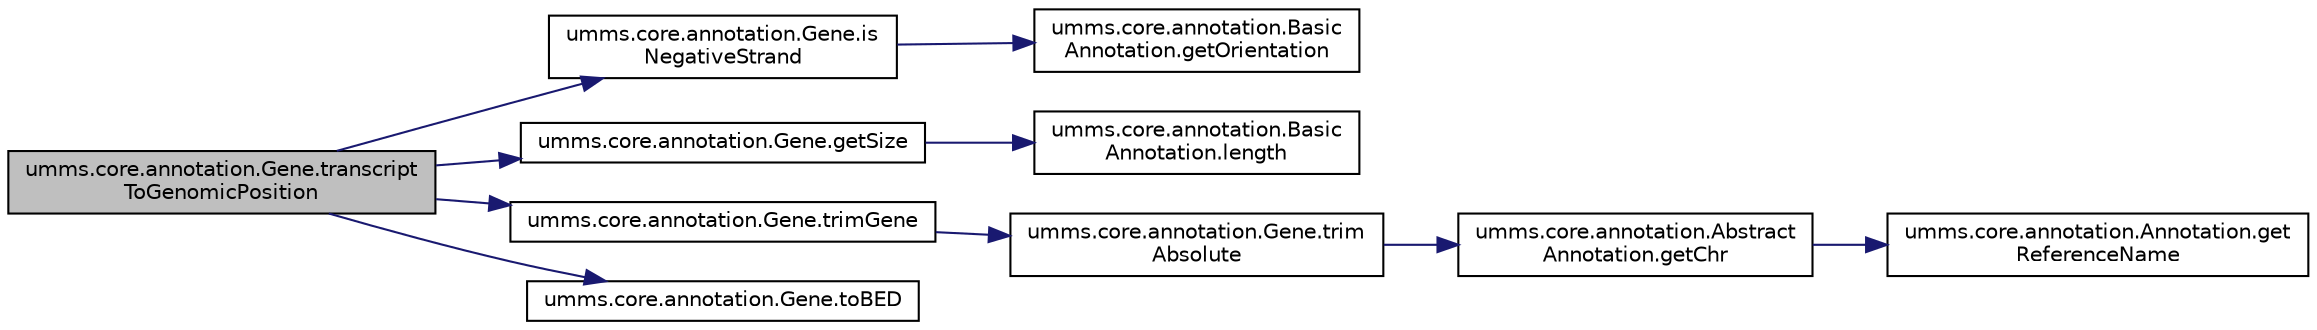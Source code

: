 digraph "umms.core.annotation.Gene.transcriptToGenomicPosition"
{
  edge [fontname="Helvetica",fontsize="10",labelfontname="Helvetica",labelfontsize="10"];
  node [fontname="Helvetica",fontsize="10",shape=record];
  rankdir="LR";
  Node1 [label="umms.core.annotation.Gene.transcript\lToGenomicPosition",height=0.2,width=0.4,color="black", fillcolor="grey75", style="filled" fontcolor="black"];
  Node1 -> Node2 [color="midnightblue",fontsize="10",style="solid"];
  Node2 [label="umms.core.annotation.Gene.is\lNegativeStrand",height=0.2,width=0.4,color="black", fillcolor="white", style="filled",URL="$classumms_1_1core_1_1annotation_1_1_gene.html#a64f4da8582b66df16ffdf4f10d189e06"];
  Node2 -> Node3 [color="midnightblue",fontsize="10",style="solid"];
  Node3 [label="umms.core.annotation.Basic\lAnnotation.getOrientation",height=0.2,width=0.4,color="black", fillcolor="white", style="filled",URL="$classumms_1_1core_1_1annotation_1_1_basic_annotation.html#aa5ccd2fae3fd4bd937ba202512db8030"];
  Node1 -> Node4 [color="midnightblue",fontsize="10",style="solid"];
  Node4 [label="umms.core.annotation.Gene.getSize",height=0.2,width=0.4,color="black", fillcolor="white", style="filled",URL="$classumms_1_1core_1_1annotation_1_1_gene.html#a9e791756126fb65d791fe6c3620535b8"];
  Node4 -> Node5 [color="midnightblue",fontsize="10",style="solid"];
  Node5 [label="umms.core.annotation.Basic\lAnnotation.length",height=0.2,width=0.4,color="black", fillcolor="white", style="filled",URL="$classumms_1_1core_1_1annotation_1_1_basic_annotation.html#a7cdf318c0a172123e809e40248b03af4"];
  Node1 -> Node6 [color="midnightblue",fontsize="10",style="solid"];
  Node6 [label="umms.core.annotation.Gene.trimGene",height=0.2,width=0.4,color="black", fillcolor="white", style="filled",URL="$classumms_1_1core_1_1annotation_1_1_gene.html#a62882d8e8ee6976eb8d41f3ae4c3b269"];
  Node6 -> Node7 [color="midnightblue",fontsize="10",style="solid"];
  Node7 [label="umms.core.annotation.Gene.trim\lAbsolute",height=0.2,width=0.4,color="black", fillcolor="white", style="filled",URL="$classumms_1_1core_1_1annotation_1_1_gene.html#a9c0ff8d65eb3523cb9d9d94b36d79638"];
  Node7 -> Node8 [color="midnightblue",fontsize="10",style="solid"];
  Node8 [label="umms.core.annotation.Abstract\lAnnotation.getChr",height=0.2,width=0.4,color="black", fillcolor="white", style="filled",URL="$classumms_1_1core_1_1annotation_1_1_abstract_annotation.html#abe1735bf83ddb3aae45c734149c50eb1"];
  Node8 -> Node9 [color="midnightblue",fontsize="10",style="solid"];
  Node9 [label="umms.core.annotation.Annotation.get\lReferenceName",height=0.2,width=0.4,color="black", fillcolor="white", style="filled",URL="$interfaceumms_1_1core_1_1annotation_1_1_annotation.html#a2dd53f6e6ab4a573c0e93ef42e223b93"];
  Node1 -> Node10 [color="midnightblue",fontsize="10",style="solid"];
  Node10 [label="umms.core.annotation.Gene.toBED",height=0.2,width=0.4,color="black", fillcolor="white", style="filled",URL="$classumms_1_1core_1_1annotation_1_1_gene.html#a762b9e9936f467e0875ad79d9c98123c"];
}
